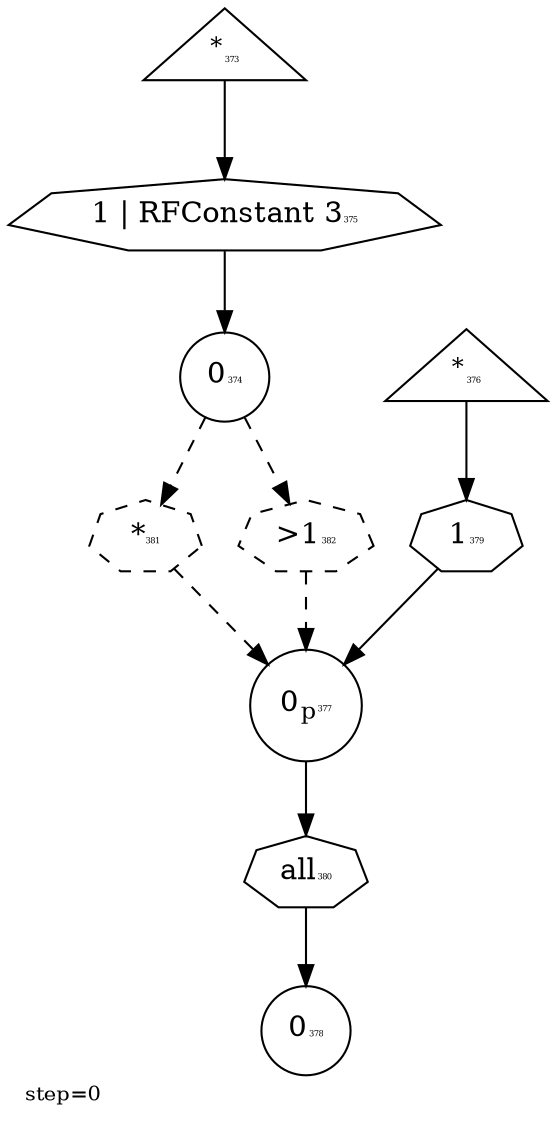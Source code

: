 digraph {
  graph  [labelloc=bottom,labeljust=left,fontsize="10",label="step=0"];
  "373" [shape=triangle,peripheries="1",label=<<SUP>*</SUP><FONT POINT-SIZE='4'>373</FONT>>,labelfontcolor=black,color=black];
  "374" [shape=circle,peripheries="1",label=<0<FONT POINT-SIZE='4'>374</FONT>>,labelfontcolor=black,color=black];
  "376" [shape=triangle,peripheries="1",label=<<SUP>*</SUP><FONT POINT-SIZE='4'>376</FONT>>,labelfontcolor=black,color=black];
  "377" [shape=circle,peripheries="1",label=<0<SUB>p</SUB><FONT POINT-SIZE='4'>377</FONT>>,labelfontcolor=black,color=black];
  "378" [shape=circle,peripheries="1",label=<0<FONT POINT-SIZE='4'>378</FONT>>,labelfontcolor=black,color=black];
  "375" [label=<1 | RFConstant 3<FONT POINT-SIZE='4'>375</FONT>>,peripheries="1",color=black,shape=septagon];
  "373" -> "375" [color=black];
  "375" -> "374" [color=black];
  "379" [label=<1<FONT POINT-SIZE='4'>379</FONT>>,peripheries="1",color=black,shape=septagon];
  "376" -> "379" [color=black];
  "379" -> "377" [color=black];
  "380" [label=<all<FONT POINT-SIZE='4'>380</FONT>>,peripheries="1",color=black,shape=septagon];
  "377" -> "380" [color=black];
  "380" -> "378" [color=black];
  "381" [label=<*<FONT POINT-SIZE='4'>381</FONT>>,peripheries="1",color=black,style=dashed,shape=septagon];
  "374" -> "381" [style=dashed,color=black];
  "381" -> "377" [style=dashed,color=black];
  "382" [label=<&gt;1<FONT POINT-SIZE='4'>382</FONT>>,peripheries="1",color=black,style=dashed,shape=septagon];
  "374" -> "382" [style=dashed,color=black];
  "382" -> "377" [style=dashed,color=black];
}